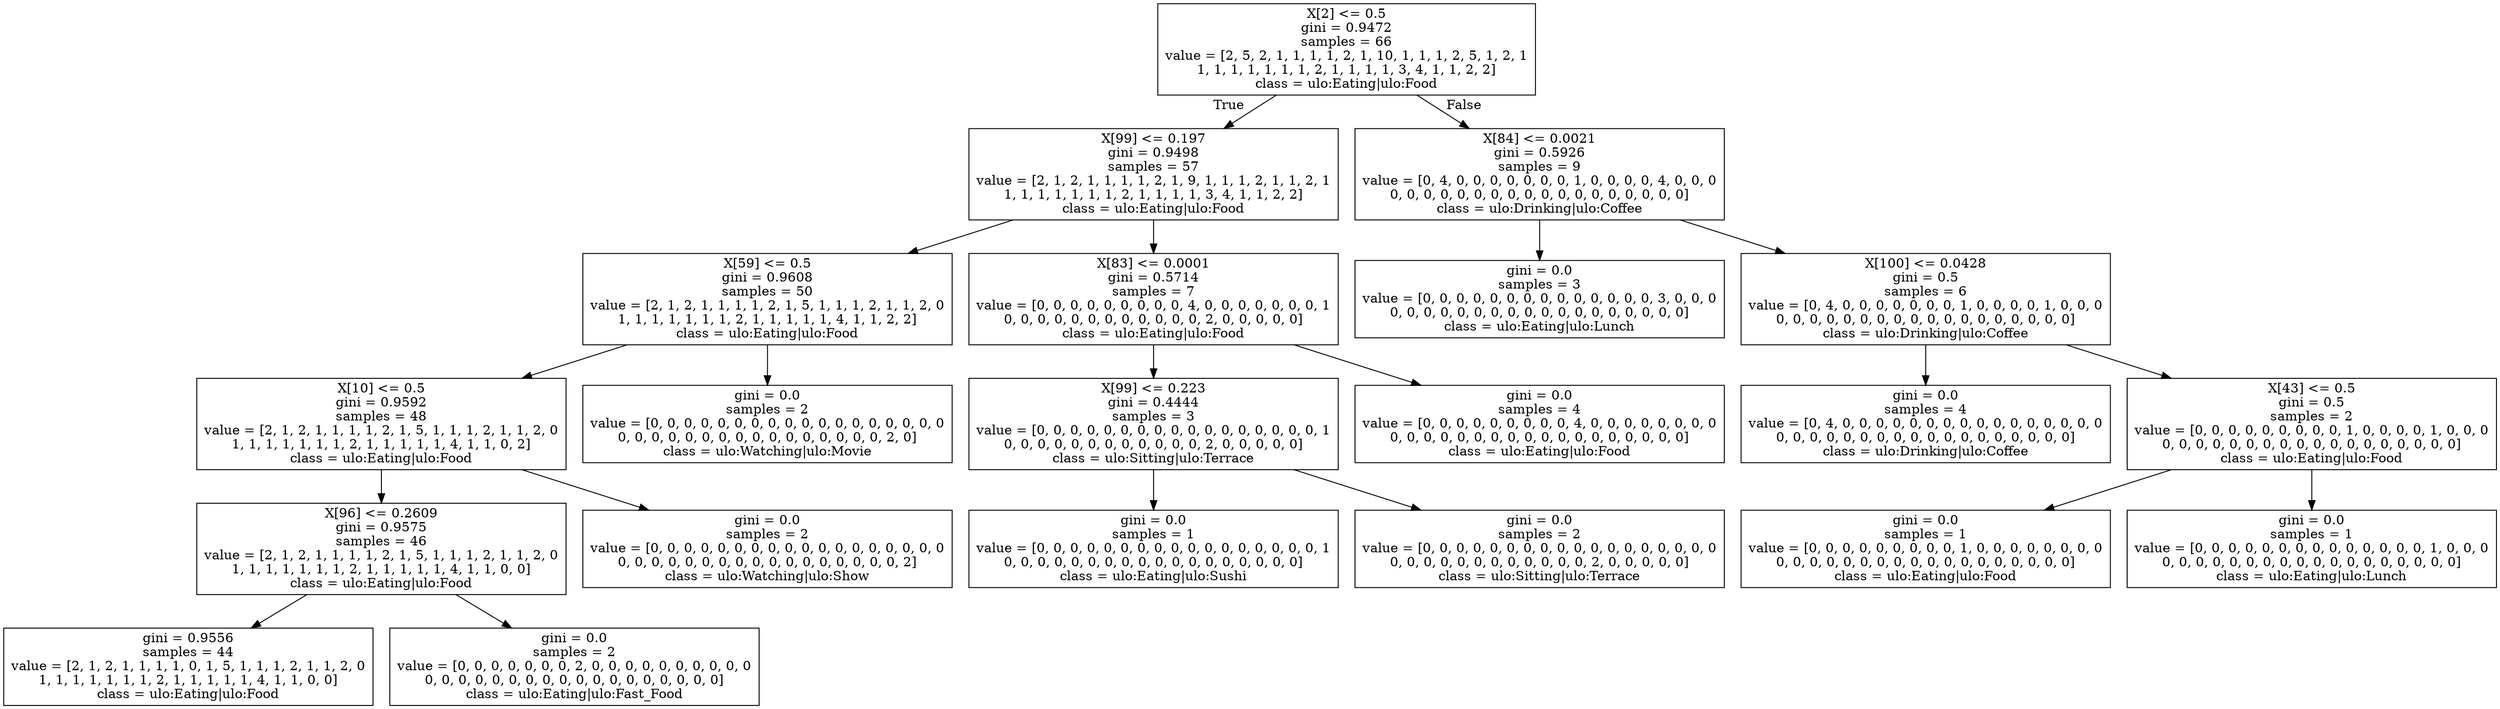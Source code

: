 digraph Tree {
node [shape=box] ;
0 [label="X[2] <= 0.5\ngini = 0.9472\nsamples = 66\nvalue = [2, 5, 2, 1, 1, 1, 1, 2, 1, 10, 1, 1, 1, 2, 5, 1, 2, 1\n1, 1, 1, 1, 1, 1, 1, 2, 1, 1, 1, 1, 3, 4, 1, 1, 2, 2]\nclass = ulo:Eating|ulo:Food"] ;
1 [label="X[99] <= 0.197\ngini = 0.9498\nsamples = 57\nvalue = [2, 1, 2, 1, 1, 1, 1, 2, 1, 9, 1, 1, 1, 2, 1, 1, 2, 1\n1, 1, 1, 1, 1, 1, 1, 2, 1, 1, 1, 1, 3, 4, 1, 1, 2, 2]\nclass = ulo:Eating|ulo:Food"] ;
0 -> 1 [labeldistance=2.5, labelangle=45, headlabel="True"] ;
2 [label="X[59] <= 0.5\ngini = 0.9608\nsamples = 50\nvalue = [2, 1, 2, 1, 1, 1, 1, 2, 1, 5, 1, 1, 1, 2, 1, 1, 2, 0\n1, 1, 1, 1, 1, 1, 1, 2, 1, 1, 1, 1, 1, 4, 1, 1, 2, 2]\nclass = ulo:Eating|ulo:Food"] ;
1 -> 2 ;
3 [label="X[10] <= 0.5\ngini = 0.9592\nsamples = 48\nvalue = [2, 1, 2, 1, 1, 1, 1, 2, 1, 5, 1, 1, 1, 2, 1, 1, 2, 0\n1, 1, 1, 1, 1, 1, 1, 2, 1, 1, 1, 1, 1, 4, 1, 1, 0, 2]\nclass = ulo:Eating|ulo:Food"] ;
2 -> 3 ;
4 [label="X[96] <= 0.2609\ngini = 0.9575\nsamples = 46\nvalue = [2, 1, 2, 1, 1, 1, 1, 2, 1, 5, 1, 1, 1, 2, 1, 1, 2, 0\n1, 1, 1, 1, 1, 1, 1, 2, 1, 1, 1, 1, 1, 4, 1, 1, 0, 0]\nclass = ulo:Eating|ulo:Food"] ;
3 -> 4 ;
5 [label="gini = 0.9556\nsamples = 44\nvalue = [2, 1, 2, 1, 1, 1, 1, 0, 1, 5, 1, 1, 1, 2, 1, 1, 2, 0\n1, 1, 1, 1, 1, 1, 1, 2, 1, 1, 1, 1, 1, 4, 1, 1, 0, 0]\nclass = ulo:Eating|ulo:Food"] ;
4 -> 5 ;
6 [label="gini = 0.0\nsamples = 2\nvalue = [0, 0, 0, 0, 0, 0, 0, 2, 0, 0, 0, 0, 0, 0, 0, 0, 0, 0\n0, 0, 0, 0, 0, 0, 0, 0, 0, 0, 0, 0, 0, 0, 0, 0, 0, 0]\nclass = ulo:Eating|ulo:Fast_Food"] ;
4 -> 6 ;
7 [label="gini = 0.0\nsamples = 2\nvalue = [0, 0, 0, 0, 0, 0, 0, 0, 0, 0, 0, 0, 0, 0, 0, 0, 0, 0\n0, 0, 0, 0, 0, 0, 0, 0, 0, 0, 0, 0, 0, 0, 0, 0, 0, 2]\nclass = ulo:Watching|ulo:Show"] ;
3 -> 7 ;
8 [label="gini = 0.0\nsamples = 2\nvalue = [0, 0, 0, 0, 0, 0, 0, 0, 0, 0, 0, 0, 0, 0, 0, 0, 0, 0\n0, 0, 0, 0, 0, 0, 0, 0, 0, 0, 0, 0, 0, 0, 0, 0, 2, 0]\nclass = ulo:Watching|ulo:Movie"] ;
2 -> 8 ;
9 [label="X[83] <= 0.0001\ngini = 0.5714\nsamples = 7\nvalue = [0, 0, 0, 0, 0, 0, 0, 0, 0, 4, 0, 0, 0, 0, 0, 0, 0, 1\n0, 0, 0, 0, 0, 0, 0, 0, 0, 0, 0, 0, 2, 0, 0, 0, 0, 0]\nclass = ulo:Eating|ulo:Food"] ;
1 -> 9 ;
10 [label="X[99] <= 0.223\ngini = 0.4444\nsamples = 3\nvalue = [0, 0, 0, 0, 0, 0, 0, 0, 0, 0, 0, 0, 0, 0, 0, 0, 0, 1\n0, 0, 0, 0, 0, 0, 0, 0, 0, 0, 0, 0, 2, 0, 0, 0, 0, 0]\nclass = ulo:Sitting|ulo:Terrace"] ;
9 -> 10 ;
11 [label="gini = 0.0\nsamples = 1\nvalue = [0, 0, 0, 0, 0, 0, 0, 0, 0, 0, 0, 0, 0, 0, 0, 0, 0, 1\n0, 0, 0, 0, 0, 0, 0, 0, 0, 0, 0, 0, 0, 0, 0, 0, 0, 0]\nclass = ulo:Eating|ulo:Sushi"] ;
10 -> 11 ;
12 [label="gini = 0.0\nsamples = 2\nvalue = [0, 0, 0, 0, 0, 0, 0, 0, 0, 0, 0, 0, 0, 0, 0, 0, 0, 0\n0, 0, 0, 0, 0, 0, 0, 0, 0, 0, 0, 0, 2, 0, 0, 0, 0, 0]\nclass = ulo:Sitting|ulo:Terrace"] ;
10 -> 12 ;
13 [label="gini = 0.0\nsamples = 4\nvalue = [0, 0, 0, 0, 0, 0, 0, 0, 0, 4, 0, 0, 0, 0, 0, 0, 0, 0\n0, 0, 0, 0, 0, 0, 0, 0, 0, 0, 0, 0, 0, 0, 0, 0, 0, 0]\nclass = ulo:Eating|ulo:Food"] ;
9 -> 13 ;
14 [label="X[84] <= 0.0021\ngini = 0.5926\nsamples = 9\nvalue = [0, 4, 0, 0, 0, 0, 0, 0, 0, 1, 0, 0, 0, 0, 4, 0, 0, 0\n0, 0, 0, 0, 0, 0, 0, 0, 0, 0, 0, 0, 0, 0, 0, 0, 0, 0]\nclass = ulo:Drinking|ulo:Coffee"] ;
0 -> 14 [labeldistance=2.5, labelangle=-45, headlabel="False"] ;
15 [label="gini = 0.0\nsamples = 3\nvalue = [0, 0, 0, 0, 0, 0, 0, 0, 0, 0, 0, 0, 0, 0, 3, 0, 0, 0\n0, 0, 0, 0, 0, 0, 0, 0, 0, 0, 0, 0, 0, 0, 0, 0, 0, 0]\nclass = ulo:Eating|ulo:Lunch"] ;
14 -> 15 ;
16 [label="X[100] <= 0.0428\ngini = 0.5\nsamples = 6\nvalue = [0, 4, 0, 0, 0, 0, 0, 0, 0, 1, 0, 0, 0, 0, 1, 0, 0, 0\n0, 0, 0, 0, 0, 0, 0, 0, 0, 0, 0, 0, 0, 0, 0, 0, 0, 0]\nclass = ulo:Drinking|ulo:Coffee"] ;
14 -> 16 ;
17 [label="gini = 0.0\nsamples = 4\nvalue = [0, 4, 0, 0, 0, 0, 0, 0, 0, 0, 0, 0, 0, 0, 0, 0, 0, 0\n0, 0, 0, 0, 0, 0, 0, 0, 0, 0, 0, 0, 0, 0, 0, 0, 0, 0]\nclass = ulo:Drinking|ulo:Coffee"] ;
16 -> 17 ;
18 [label="X[43] <= 0.5\ngini = 0.5\nsamples = 2\nvalue = [0, 0, 0, 0, 0, 0, 0, 0, 0, 1, 0, 0, 0, 0, 1, 0, 0, 0\n0, 0, 0, 0, 0, 0, 0, 0, 0, 0, 0, 0, 0, 0, 0, 0, 0, 0]\nclass = ulo:Eating|ulo:Food"] ;
16 -> 18 ;
19 [label="gini = 0.0\nsamples = 1\nvalue = [0, 0, 0, 0, 0, 0, 0, 0, 0, 1, 0, 0, 0, 0, 0, 0, 0, 0\n0, 0, 0, 0, 0, 0, 0, 0, 0, 0, 0, 0, 0, 0, 0, 0, 0, 0]\nclass = ulo:Eating|ulo:Food"] ;
18 -> 19 ;
20 [label="gini = 0.0\nsamples = 1\nvalue = [0, 0, 0, 0, 0, 0, 0, 0, 0, 0, 0, 0, 0, 0, 1, 0, 0, 0\n0, 0, 0, 0, 0, 0, 0, 0, 0, 0, 0, 0, 0, 0, 0, 0, 0, 0]\nclass = ulo:Eating|ulo:Lunch"] ;
18 -> 20 ;
}